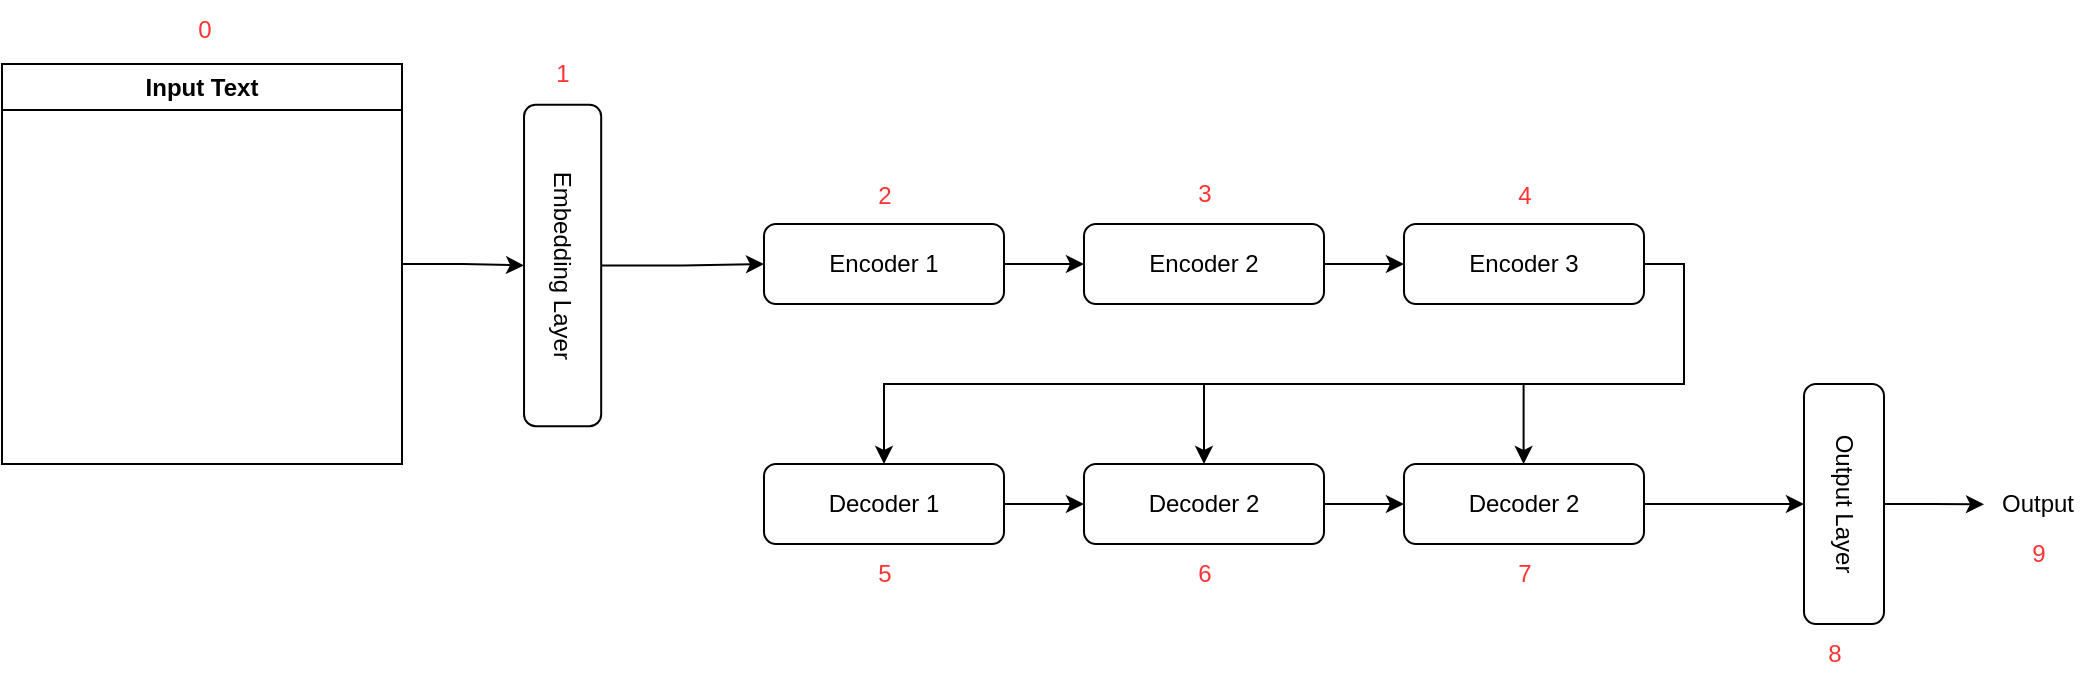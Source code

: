<mxfile version="21.5.1" type="device">
  <diagram name="Page-1" id="44I9hGHchTTdyHQQdCC0">
    <mxGraphModel dx="1646" dy="497" grid="1" gridSize="10" guides="1" tooltips="1" connect="1" arrows="1" fold="1" page="1" pageScale="1" pageWidth="827" pageHeight="1169" math="0" shadow="0">
      <root>
        <mxCell id="0" />
        <mxCell id="1" parent="0" />
        <mxCell id="5-Oi3okW3u4PYiyDePaQ-7" value="" style="edgeStyle=orthogonalEdgeStyle;rounded=0;orthogonalLoop=1;jettySize=auto;html=1;" edge="1" parent="1" source="5-Oi3okW3u4PYiyDePaQ-1" target="5-Oi3okW3u4PYiyDePaQ-2">
          <mxGeometry relative="1" as="geometry" />
        </mxCell>
        <mxCell id="5-Oi3okW3u4PYiyDePaQ-1" value="Encoder 1" style="rounded=1;whiteSpace=wrap;html=1;" vertex="1" parent="1">
          <mxGeometry x="160" y="160" width="120" height="40" as="geometry" />
        </mxCell>
        <mxCell id="5-Oi3okW3u4PYiyDePaQ-8" value="" style="edgeStyle=orthogonalEdgeStyle;rounded=0;orthogonalLoop=1;jettySize=auto;html=1;" edge="1" parent="1" source="5-Oi3okW3u4PYiyDePaQ-2" target="5-Oi3okW3u4PYiyDePaQ-3">
          <mxGeometry relative="1" as="geometry" />
        </mxCell>
        <mxCell id="5-Oi3okW3u4PYiyDePaQ-2" value="Encoder 2" style="rounded=1;whiteSpace=wrap;html=1;" vertex="1" parent="1">
          <mxGeometry x="320" y="160" width="120" height="40" as="geometry" />
        </mxCell>
        <mxCell id="5-Oi3okW3u4PYiyDePaQ-11" style="edgeStyle=orthogonalEdgeStyle;rounded=0;orthogonalLoop=1;jettySize=auto;html=1;exitX=1;exitY=0.5;exitDx=0;exitDy=0;entryX=0.5;entryY=0;entryDx=0;entryDy=0;" edge="1" parent="1" source="5-Oi3okW3u4PYiyDePaQ-3" target="5-Oi3okW3u4PYiyDePaQ-4">
          <mxGeometry relative="1" as="geometry" />
        </mxCell>
        <mxCell id="5-Oi3okW3u4PYiyDePaQ-3" value="Encoder 3" style="rounded=1;whiteSpace=wrap;html=1;" vertex="1" parent="1">
          <mxGeometry x="480" y="160" width="120" height="40" as="geometry" />
        </mxCell>
        <mxCell id="5-Oi3okW3u4PYiyDePaQ-9" value="" style="edgeStyle=orthogonalEdgeStyle;rounded=0;orthogonalLoop=1;jettySize=auto;html=1;" edge="1" parent="1" source="5-Oi3okW3u4PYiyDePaQ-4" target="5-Oi3okW3u4PYiyDePaQ-5">
          <mxGeometry relative="1" as="geometry" />
        </mxCell>
        <mxCell id="5-Oi3okW3u4PYiyDePaQ-4" value="Decoder 1" style="rounded=1;whiteSpace=wrap;html=1;" vertex="1" parent="1">
          <mxGeometry x="160" y="280" width="120" height="40" as="geometry" />
        </mxCell>
        <mxCell id="5-Oi3okW3u4PYiyDePaQ-10" value="" style="edgeStyle=orthogonalEdgeStyle;rounded=0;orthogonalLoop=1;jettySize=auto;html=1;" edge="1" parent="1" source="5-Oi3okW3u4PYiyDePaQ-5" target="5-Oi3okW3u4PYiyDePaQ-6">
          <mxGeometry relative="1" as="geometry" />
        </mxCell>
        <mxCell id="5-Oi3okW3u4PYiyDePaQ-5" value="Decoder 2" style="rounded=1;whiteSpace=wrap;html=1;" vertex="1" parent="1">
          <mxGeometry x="320" y="280" width="120" height="40" as="geometry" />
        </mxCell>
        <mxCell id="5-Oi3okW3u4PYiyDePaQ-17" style="edgeStyle=orthogonalEdgeStyle;rounded=0;orthogonalLoop=1;jettySize=auto;html=1;exitX=1;exitY=0.5;exitDx=0;exitDy=0;entryX=0.5;entryY=1;entryDx=0;entryDy=0;" edge="1" parent="1" source="5-Oi3okW3u4PYiyDePaQ-6" target="5-Oi3okW3u4PYiyDePaQ-14">
          <mxGeometry relative="1" as="geometry" />
        </mxCell>
        <mxCell id="5-Oi3okW3u4PYiyDePaQ-6" value="Decoder 2" style="rounded=1;whiteSpace=wrap;html=1;" vertex="1" parent="1">
          <mxGeometry x="480" y="280" width="120" height="40" as="geometry" />
        </mxCell>
        <mxCell id="5-Oi3okW3u4PYiyDePaQ-12" value="" style="endArrow=classic;html=1;rounded=0;entryX=0.5;entryY=0;entryDx=0;entryDy=0;" edge="1" parent="1" target="5-Oi3okW3u4PYiyDePaQ-5">
          <mxGeometry width="50" height="50" relative="1" as="geometry">
            <mxPoint x="380" y="240" as="sourcePoint" />
            <mxPoint x="420" y="220" as="targetPoint" />
          </mxGeometry>
        </mxCell>
        <mxCell id="5-Oi3okW3u4PYiyDePaQ-13" value="" style="endArrow=classic;html=1;rounded=0;entryX=0.5;entryY=0;entryDx=0;entryDy=0;" edge="1" parent="1">
          <mxGeometry width="50" height="50" relative="1" as="geometry">
            <mxPoint x="539.8" y="240" as="sourcePoint" />
            <mxPoint x="539.8" y="280" as="targetPoint" />
          </mxGeometry>
        </mxCell>
        <mxCell id="5-Oi3okW3u4PYiyDePaQ-18" style="edgeStyle=orthogonalEdgeStyle;rounded=0;orthogonalLoop=1;jettySize=auto;html=1;exitX=0.5;exitY=0;exitDx=0;exitDy=0;" edge="1" parent="1" source="5-Oi3okW3u4PYiyDePaQ-14">
          <mxGeometry relative="1" as="geometry">
            <mxPoint x="770" y="300.143" as="targetPoint" />
          </mxGeometry>
        </mxCell>
        <mxCell id="5-Oi3okW3u4PYiyDePaQ-14" value="Output Layer" style="rounded=1;whiteSpace=wrap;html=1;rotation=90;" vertex="1" parent="1">
          <mxGeometry x="640" y="280" width="120" height="40" as="geometry" />
        </mxCell>
        <mxCell id="5-Oi3okW3u4PYiyDePaQ-19" value="Output" style="text;html=1;strokeColor=none;fillColor=none;align=center;verticalAlign=middle;whiteSpace=wrap;rounded=0;" vertex="1" parent="1">
          <mxGeometry x="767" y="285" width="60" height="30" as="geometry" />
        </mxCell>
        <mxCell id="5-Oi3okW3u4PYiyDePaQ-21" value="" style="edgeStyle=orthogonalEdgeStyle;rounded=0;orthogonalLoop=1;jettySize=auto;html=1;" edge="1" parent="1" source="5-Oi3okW3u4PYiyDePaQ-20" target="5-Oi3okW3u4PYiyDePaQ-1">
          <mxGeometry relative="1" as="geometry" />
        </mxCell>
        <mxCell id="5-Oi3okW3u4PYiyDePaQ-20" value="Embedding Layer" style="rounded=1;whiteSpace=wrap;html=1;rotation=90;" vertex="1" parent="1">
          <mxGeometry x="-21.05" y="161.43" width="160.71" height="38.57" as="geometry" />
        </mxCell>
        <mxCell id="5-Oi3okW3u4PYiyDePaQ-23" style="edgeStyle=orthogonalEdgeStyle;rounded=0;orthogonalLoop=1;jettySize=auto;html=1;exitX=1;exitY=0.5;exitDx=0;exitDy=0;entryX=0.5;entryY=1;entryDx=0;entryDy=0;" edge="1" parent="1" source="5-Oi3okW3u4PYiyDePaQ-22" target="5-Oi3okW3u4PYiyDePaQ-20">
          <mxGeometry relative="1" as="geometry" />
        </mxCell>
        <mxCell id="5-Oi3okW3u4PYiyDePaQ-22" value="Input Text" style="swimlane;whiteSpace=wrap;html=1;" vertex="1" parent="1">
          <mxGeometry x="-221" y="80" width="200" height="200" as="geometry" />
        </mxCell>
        <mxCell id="5-Oi3okW3u4PYiyDePaQ-26" value="&lt;font color=&quot;#ff3333&quot;&gt;0&lt;/font&gt;" style="text;html=1;align=center;verticalAlign=middle;resizable=0;points=[];autosize=1;strokeColor=none;fillColor=none;" vertex="1" parent="1">
          <mxGeometry x="-135" y="48" width="30" height="30" as="geometry" />
        </mxCell>
        <mxCell id="5-Oi3okW3u4PYiyDePaQ-27" value="&lt;font color=&quot;#ff3333&quot;&gt;1&lt;/font&gt;" style="text;html=1;align=center;verticalAlign=middle;resizable=0;points=[];autosize=1;strokeColor=none;fillColor=none;" vertex="1" parent="1">
          <mxGeometry x="44.31" y="70" width="30" height="30" as="geometry" />
        </mxCell>
        <mxCell id="5-Oi3okW3u4PYiyDePaQ-28" value="&lt;font color=&quot;#ff3333&quot;&gt;2&lt;/font&gt;" style="text;html=1;align=center;verticalAlign=middle;resizable=0;points=[];autosize=1;strokeColor=none;fillColor=none;" vertex="1" parent="1">
          <mxGeometry x="205" y="131.43" width="30" height="30" as="geometry" />
        </mxCell>
        <mxCell id="5-Oi3okW3u4PYiyDePaQ-29" value="&lt;font color=&quot;#ff3333&quot;&gt;3&lt;/font&gt;" style="text;html=1;align=center;verticalAlign=middle;resizable=0;points=[];autosize=1;strokeColor=none;fillColor=none;" vertex="1" parent="1">
          <mxGeometry x="365" y="130" width="30" height="30" as="geometry" />
        </mxCell>
        <mxCell id="5-Oi3okW3u4PYiyDePaQ-30" value="&lt;font color=&quot;#ff3333&quot;&gt;4&lt;/font&gt;" style="text;html=1;align=center;verticalAlign=middle;resizable=0;points=[];autosize=1;strokeColor=none;fillColor=none;" vertex="1" parent="1">
          <mxGeometry x="525" y="131.43" width="30" height="30" as="geometry" />
        </mxCell>
        <mxCell id="5-Oi3okW3u4PYiyDePaQ-31" value="&lt;font color=&quot;#ff3333&quot;&gt;5&lt;/font&gt;" style="text;html=1;align=center;verticalAlign=middle;resizable=0;points=[];autosize=1;strokeColor=none;fillColor=none;" vertex="1" parent="1">
          <mxGeometry x="205" y="320" width="30" height="30" as="geometry" />
        </mxCell>
        <mxCell id="5-Oi3okW3u4PYiyDePaQ-32" value="&lt;font color=&quot;#ff3333&quot;&gt;6&lt;/font&gt;" style="text;html=1;align=center;verticalAlign=middle;resizable=0;points=[];autosize=1;strokeColor=none;fillColor=none;" vertex="1" parent="1">
          <mxGeometry x="365" y="320" width="30" height="30" as="geometry" />
        </mxCell>
        <mxCell id="5-Oi3okW3u4PYiyDePaQ-33" value="&lt;font color=&quot;#ff3333&quot;&gt;7&lt;/font&gt;" style="text;html=1;align=center;verticalAlign=middle;resizable=0;points=[];autosize=1;strokeColor=none;fillColor=none;" vertex="1" parent="1">
          <mxGeometry x="525" y="320" width="30" height="30" as="geometry" />
        </mxCell>
        <mxCell id="5-Oi3okW3u4PYiyDePaQ-34" value="&lt;font color=&quot;#ff3333&quot;&gt;8&lt;/font&gt;" style="text;html=1;align=center;verticalAlign=middle;resizable=0;points=[];autosize=1;strokeColor=none;fillColor=none;" vertex="1" parent="1">
          <mxGeometry x="680" y="360" width="30" height="30" as="geometry" />
        </mxCell>
        <mxCell id="5-Oi3okW3u4PYiyDePaQ-35" value="&lt;font color=&quot;#ff3333&quot;&gt;9&lt;/font&gt;" style="text;html=1;align=center;verticalAlign=middle;resizable=0;points=[];autosize=1;strokeColor=none;fillColor=none;" vertex="1" parent="1">
          <mxGeometry x="782" y="310" width="30" height="30" as="geometry" />
        </mxCell>
      </root>
    </mxGraphModel>
  </diagram>
</mxfile>
